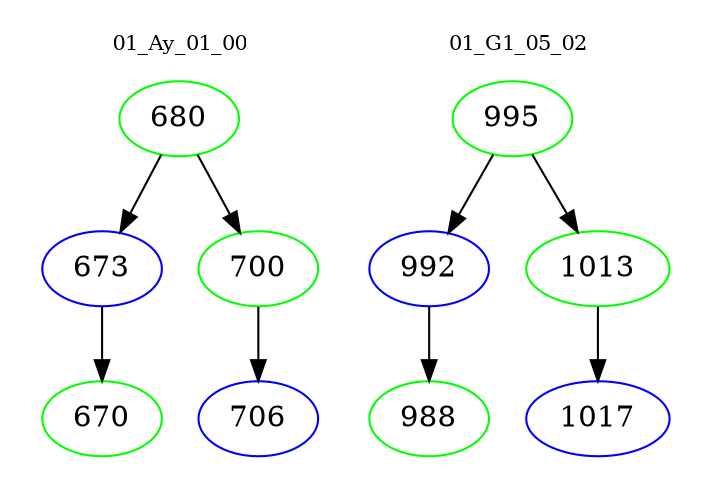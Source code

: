 digraph{
subgraph cluster_0 {
color = white
label = "01_Ay_01_00";
fontsize=10;
T0_680 [label="680", color="green"]
T0_680 -> T0_673 [color="black"]
T0_673 [label="673", color="blue"]
T0_673 -> T0_670 [color="black"]
T0_670 [label="670", color="green"]
T0_680 -> T0_700 [color="black"]
T0_700 [label="700", color="green"]
T0_700 -> T0_706 [color="black"]
T0_706 [label="706", color="blue"]
}
subgraph cluster_1 {
color = white
label = "01_G1_05_02";
fontsize=10;
T1_995 [label="995", color="green"]
T1_995 -> T1_992 [color="black"]
T1_992 [label="992", color="blue"]
T1_992 -> T1_988 [color="black"]
T1_988 [label="988", color="green"]
T1_995 -> T1_1013 [color="black"]
T1_1013 [label="1013", color="green"]
T1_1013 -> T1_1017 [color="black"]
T1_1017 [label="1017", color="blue"]
}
}
